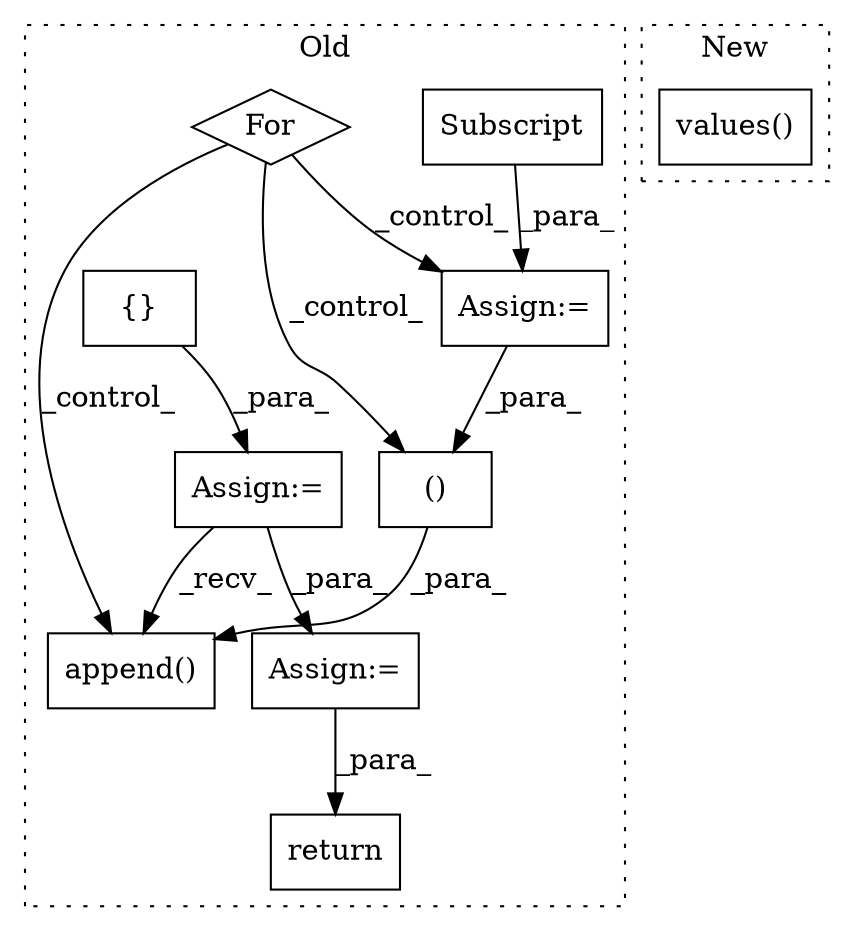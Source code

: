 digraph G {
subgraph cluster0 {
1 [label="{}" a="59" s="12241,12241" l="2,1" shape="box"];
3 [label="Assign:=" a="68" s="12238" l="3" shape="box"];
4 [label="append()" a="75" s="12818,12837" l="14,1" shape="box"];
5 [label="return" a="93" s="12919" l="7" shape="box"];
6 [label="Assign:=" a="68" s="12888" l="3" shape="box"];
7 [label="For" a="107" s="12252,12278" l="4,14" shape="diamond"];
8 [label="()" a="54" s="12675" l="16" shape="box"];
9 [label="Assign:=" a="68" s="12297" l="3" shape="box"];
10 [label="Subscript" a="63" s="12300,0" l="39,0" shape="box"];
label = "Old";
style="dotted";
}
subgraph cluster1 {
2 [label="values()" a="75" s="12049" l="13" shape="box"];
label = "New";
style="dotted";
}
1 -> 3 [label="_para_"];
3 -> 4 [label="_recv_"];
3 -> 6 [label="_para_"];
6 -> 5 [label="_para_"];
7 -> 8 [label="_control_"];
7 -> 9 [label="_control_"];
7 -> 4 [label="_control_"];
8 -> 4 [label="_para_"];
9 -> 8 [label="_para_"];
10 -> 9 [label="_para_"];
}